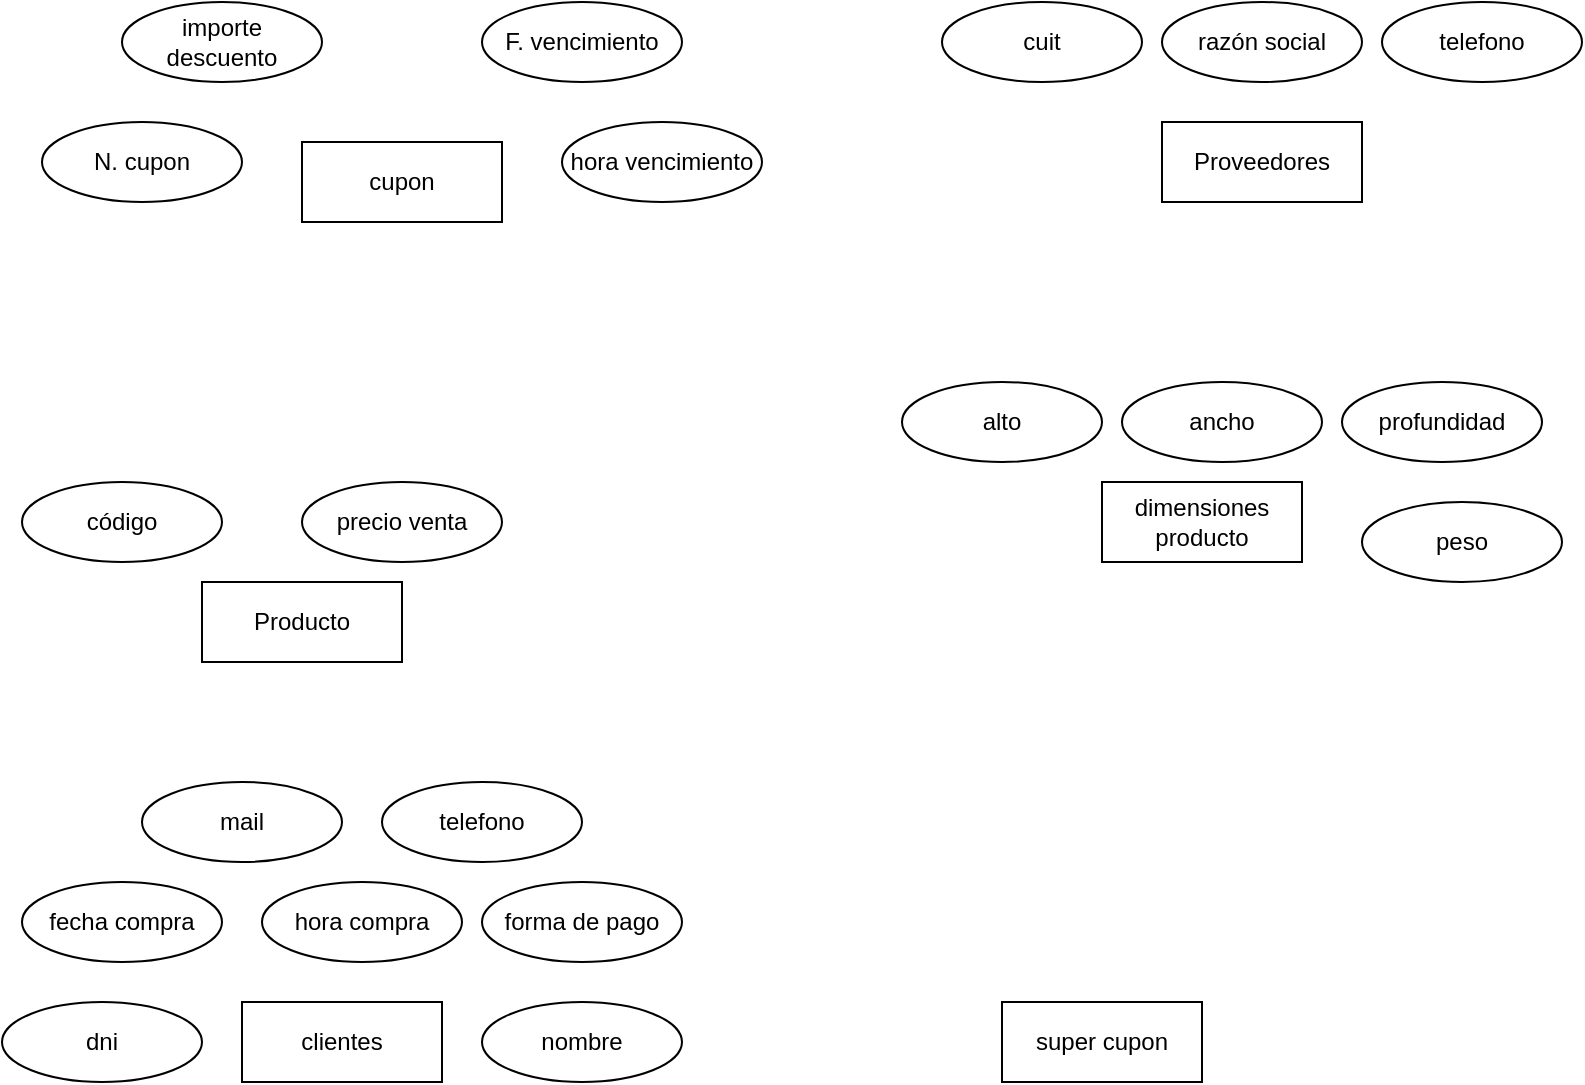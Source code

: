 <mxfile version="23.1.4" type="github">
  <diagram name="Página-1" id="7jcPOEshRog8H1INACfq">
    <mxGraphModel dx="1120" dy="514" grid="1" gridSize="10" guides="1" tooltips="1" connect="1" arrows="1" fold="1" page="1" pageScale="1" pageWidth="827" pageHeight="1169" math="0" shadow="0">
      <root>
        <mxCell id="0" />
        <mxCell id="1" parent="0" />
        <mxCell id="ebgY8pf9wyitQT18ncw3-1" value="cupon" style="whiteSpace=wrap;html=1;align=center;" vertex="1" parent="1">
          <mxGeometry x="150" y="90" width="100" height="40" as="geometry" />
        </mxCell>
        <mxCell id="ebgY8pf9wyitQT18ncw3-2" value="N. cupon" style="ellipse;whiteSpace=wrap;html=1;align=center;" vertex="1" parent="1">
          <mxGeometry x="20" y="80" width="100" height="40" as="geometry" />
        </mxCell>
        <mxCell id="ebgY8pf9wyitQT18ncw3-3" value="importe descuento" style="ellipse;whiteSpace=wrap;html=1;align=center;" vertex="1" parent="1">
          <mxGeometry x="60" y="20" width="100" height="40" as="geometry" />
        </mxCell>
        <mxCell id="ebgY8pf9wyitQT18ncw3-4" value="F. vencimiento" style="ellipse;whiteSpace=wrap;html=1;align=center;" vertex="1" parent="1">
          <mxGeometry x="240" y="20" width="100" height="40" as="geometry" />
        </mxCell>
        <mxCell id="ebgY8pf9wyitQT18ncw3-5" value="hora vencimiento" style="ellipse;whiteSpace=wrap;html=1;align=center;" vertex="1" parent="1">
          <mxGeometry x="280" y="80" width="100" height="40" as="geometry" />
        </mxCell>
        <mxCell id="ebgY8pf9wyitQT18ncw3-6" value="Producto" style="whiteSpace=wrap;html=1;align=center;" vertex="1" parent="1">
          <mxGeometry x="100" y="310" width="100" height="40" as="geometry" />
        </mxCell>
        <mxCell id="ebgY8pf9wyitQT18ncw3-7" value="código" style="ellipse;whiteSpace=wrap;html=1;align=center;" vertex="1" parent="1">
          <mxGeometry x="10" y="260" width="100" height="40" as="geometry" />
        </mxCell>
        <mxCell id="ebgY8pf9wyitQT18ncw3-8" value="precio venta" style="ellipse;whiteSpace=wrap;html=1;align=center;" vertex="1" parent="1">
          <mxGeometry x="150" y="260" width="100" height="40" as="geometry" />
        </mxCell>
        <mxCell id="ebgY8pf9wyitQT18ncw3-9" value="Proveedores" style="whiteSpace=wrap;html=1;align=center;" vertex="1" parent="1">
          <mxGeometry x="580" y="80" width="100" height="40" as="geometry" />
        </mxCell>
        <mxCell id="ebgY8pf9wyitQT18ncw3-10" value="cuit" style="ellipse;whiteSpace=wrap;html=1;align=center;" vertex="1" parent="1">
          <mxGeometry x="470" y="20" width="100" height="40" as="geometry" />
        </mxCell>
        <mxCell id="ebgY8pf9wyitQT18ncw3-11" value="razón social" style="ellipse;whiteSpace=wrap;html=1;align=center;" vertex="1" parent="1">
          <mxGeometry x="580" y="20" width="100" height="40" as="geometry" />
        </mxCell>
        <mxCell id="ebgY8pf9wyitQT18ncw3-12" value="telefono" style="ellipse;whiteSpace=wrap;html=1;align=center;" vertex="1" parent="1">
          <mxGeometry x="690" y="20" width="100" height="40" as="geometry" />
        </mxCell>
        <mxCell id="ebgY8pf9wyitQT18ncw3-13" value="dimensiones producto" style="whiteSpace=wrap;html=1;align=center;" vertex="1" parent="1">
          <mxGeometry x="550" y="260" width="100" height="40" as="geometry" />
        </mxCell>
        <mxCell id="ebgY8pf9wyitQT18ncw3-14" value="alto" style="ellipse;whiteSpace=wrap;html=1;align=center;" vertex="1" parent="1">
          <mxGeometry x="450" y="210" width="100" height="40" as="geometry" />
        </mxCell>
        <mxCell id="ebgY8pf9wyitQT18ncw3-15" value="ancho&lt;br&gt;" style="ellipse;whiteSpace=wrap;html=1;align=center;" vertex="1" parent="1">
          <mxGeometry x="560" y="210" width="100" height="40" as="geometry" />
        </mxCell>
        <mxCell id="ebgY8pf9wyitQT18ncw3-16" value="profundidad" style="ellipse;whiteSpace=wrap;html=1;align=center;" vertex="1" parent="1">
          <mxGeometry x="670" y="210" width="100" height="40" as="geometry" />
        </mxCell>
        <mxCell id="ebgY8pf9wyitQT18ncw3-17" value="peso" style="ellipse;whiteSpace=wrap;html=1;align=center;" vertex="1" parent="1">
          <mxGeometry x="680" y="270" width="100" height="40" as="geometry" />
        </mxCell>
        <mxCell id="ebgY8pf9wyitQT18ncw3-18" value="clientes" style="whiteSpace=wrap;html=1;align=center;" vertex="1" parent="1">
          <mxGeometry x="120" y="520" width="100" height="40" as="geometry" />
        </mxCell>
        <mxCell id="ebgY8pf9wyitQT18ncw3-19" value="fecha compra" style="ellipse;whiteSpace=wrap;html=1;align=center;" vertex="1" parent="1">
          <mxGeometry x="10" y="460" width="100" height="40" as="geometry" />
        </mxCell>
        <mxCell id="ebgY8pf9wyitQT18ncw3-20" value="hora compra" style="ellipse;whiteSpace=wrap;html=1;align=center;" vertex="1" parent="1">
          <mxGeometry x="130" y="460" width="100" height="40" as="geometry" />
        </mxCell>
        <mxCell id="ebgY8pf9wyitQT18ncw3-21" value="forma de pago" style="ellipse;whiteSpace=wrap;html=1;align=center;" vertex="1" parent="1">
          <mxGeometry x="240" y="460" width="100" height="40" as="geometry" />
        </mxCell>
        <mxCell id="ebgY8pf9wyitQT18ncw3-22" value="dni" style="ellipse;whiteSpace=wrap;html=1;align=center;" vertex="1" parent="1">
          <mxGeometry y="520" width="100" height="40" as="geometry" />
        </mxCell>
        <mxCell id="ebgY8pf9wyitQT18ncw3-23" value="nombre" style="ellipse;whiteSpace=wrap;html=1;align=center;" vertex="1" parent="1">
          <mxGeometry x="240" y="520" width="100" height="40" as="geometry" />
        </mxCell>
        <mxCell id="ebgY8pf9wyitQT18ncw3-24" value="telefono" style="ellipse;whiteSpace=wrap;html=1;align=center;" vertex="1" parent="1">
          <mxGeometry x="190" y="410" width="100" height="40" as="geometry" />
        </mxCell>
        <mxCell id="ebgY8pf9wyitQT18ncw3-25" value="mail" style="ellipse;whiteSpace=wrap;html=1;align=center;" vertex="1" parent="1">
          <mxGeometry x="70" y="410" width="100" height="40" as="geometry" />
        </mxCell>
        <mxCell id="ebgY8pf9wyitQT18ncw3-26" value="super cupon" style="whiteSpace=wrap;html=1;align=center;" vertex="1" parent="1">
          <mxGeometry x="500" y="520" width="100" height="40" as="geometry" />
        </mxCell>
      </root>
    </mxGraphModel>
  </diagram>
</mxfile>
